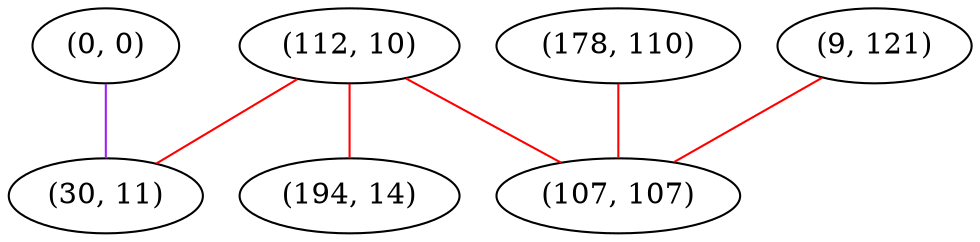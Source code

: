 graph "" {
"(0, 0)";
"(112, 10)";
"(178, 110)";
"(30, 11)";
"(194, 14)";
"(9, 121)";
"(107, 107)";
"(0, 0)" -- "(30, 11)"  [color=purple, key=0, weight=4];
"(112, 10)" -- "(30, 11)"  [color=red, key=0, weight=1];
"(112, 10)" -- "(194, 14)"  [color=red, key=0, weight=1];
"(112, 10)" -- "(107, 107)"  [color=red, key=0, weight=1];
"(178, 110)" -- "(107, 107)"  [color=red, key=0, weight=1];
"(9, 121)" -- "(107, 107)"  [color=red, key=0, weight=1];
}
